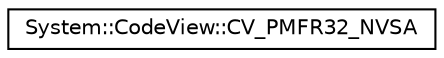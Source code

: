digraph G
{
  edge [fontname="Helvetica",fontsize="10",labelfontname="Helvetica",labelfontsize="10"];
  node [fontname="Helvetica",fontsize="10",shape=record];
  rankdir="LR";
  Node1 [label="System::CodeView::CV_PMFR32_NVSA",height=0.2,width=0.4,color="black", fillcolor="white", style="filled",URL="$struct_system_1_1_code_view_1_1_c_v___p_m_f_r32___n_v_s_a.html"];
}
